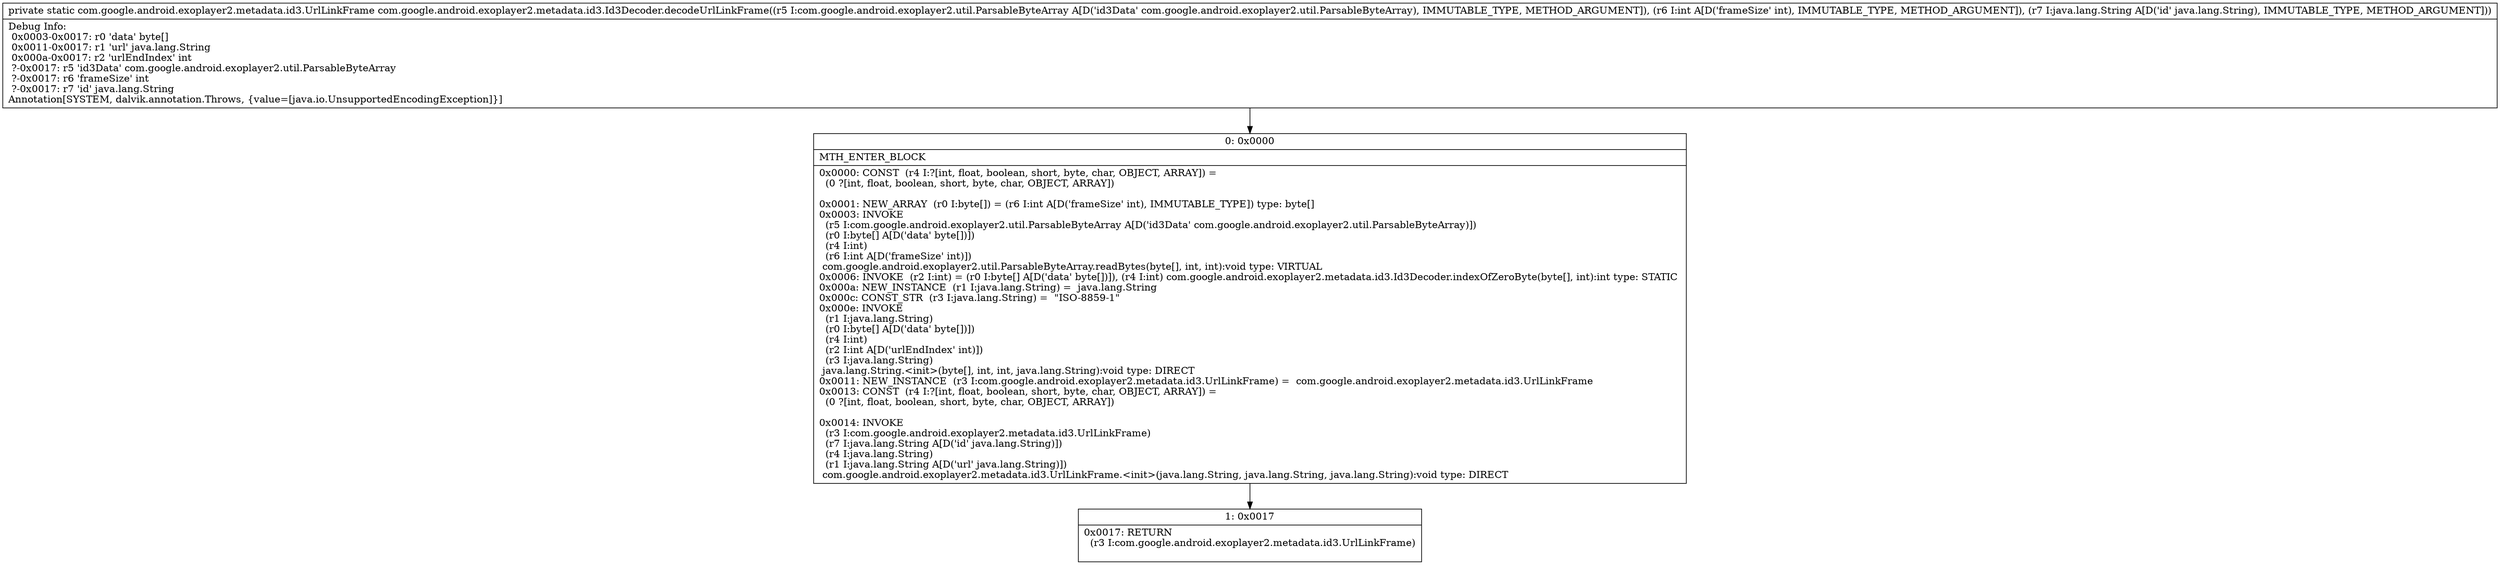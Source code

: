digraph "CFG forcom.google.android.exoplayer2.metadata.id3.Id3Decoder.decodeUrlLinkFrame(Lcom\/google\/android\/exoplayer2\/util\/ParsableByteArray;ILjava\/lang\/String;)Lcom\/google\/android\/exoplayer2\/metadata\/id3\/UrlLinkFrame;" {
Node_0 [shape=record,label="{0\:\ 0x0000|MTH_ENTER_BLOCK\l|0x0000: CONST  (r4 I:?[int, float, boolean, short, byte, char, OBJECT, ARRAY]) = \l  (0 ?[int, float, boolean, short, byte, char, OBJECT, ARRAY])\l \l0x0001: NEW_ARRAY  (r0 I:byte[]) = (r6 I:int A[D('frameSize' int), IMMUTABLE_TYPE]) type: byte[] \l0x0003: INVOKE  \l  (r5 I:com.google.android.exoplayer2.util.ParsableByteArray A[D('id3Data' com.google.android.exoplayer2.util.ParsableByteArray)])\l  (r0 I:byte[] A[D('data' byte[])])\l  (r4 I:int)\l  (r6 I:int A[D('frameSize' int)])\l com.google.android.exoplayer2.util.ParsableByteArray.readBytes(byte[], int, int):void type: VIRTUAL \l0x0006: INVOKE  (r2 I:int) = (r0 I:byte[] A[D('data' byte[])]), (r4 I:int) com.google.android.exoplayer2.metadata.id3.Id3Decoder.indexOfZeroByte(byte[], int):int type: STATIC \l0x000a: NEW_INSTANCE  (r1 I:java.lang.String) =  java.lang.String \l0x000c: CONST_STR  (r3 I:java.lang.String) =  \"ISO\-8859\-1\" \l0x000e: INVOKE  \l  (r1 I:java.lang.String)\l  (r0 I:byte[] A[D('data' byte[])])\l  (r4 I:int)\l  (r2 I:int A[D('urlEndIndex' int)])\l  (r3 I:java.lang.String)\l java.lang.String.\<init\>(byte[], int, int, java.lang.String):void type: DIRECT \l0x0011: NEW_INSTANCE  (r3 I:com.google.android.exoplayer2.metadata.id3.UrlLinkFrame) =  com.google.android.exoplayer2.metadata.id3.UrlLinkFrame \l0x0013: CONST  (r4 I:?[int, float, boolean, short, byte, char, OBJECT, ARRAY]) = \l  (0 ?[int, float, boolean, short, byte, char, OBJECT, ARRAY])\l \l0x0014: INVOKE  \l  (r3 I:com.google.android.exoplayer2.metadata.id3.UrlLinkFrame)\l  (r7 I:java.lang.String A[D('id' java.lang.String)])\l  (r4 I:java.lang.String)\l  (r1 I:java.lang.String A[D('url' java.lang.String)])\l com.google.android.exoplayer2.metadata.id3.UrlLinkFrame.\<init\>(java.lang.String, java.lang.String, java.lang.String):void type: DIRECT \l}"];
Node_1 [shape=record,label="{1\:\ 0x0017|0x0017: RETURN  \l  (r3 I:com.google.android.exoplayer2.metadata.id3.UrlLinkFrame)\l \l}"];
MethodNode[shape=record,label="{private static com.google.android.exoplayer2.metadata.id3.UrlLinkFrame com.google.android.exoplayer2.metadata.id3.Id3Decoder.decodeUrlLinkFrame((r5 I:com.google.android.exoplayer2.util.ParsableByteArray A[D('id3Data' com.google.android.exoplayer2.util.ParsableByteArray), IMMUTABLE_TYPE, METHOD_ARGUMENT]), (r6 I:int A[D('frameSize' int), IMMUTABLE_TYPE, METHOD_ARGUMENT]), (r7 I:java.lang.String A[D('id' java.lang.String), IMMUTABLE_TYPE, METHOD_ARGUMENT]))  | Debug Info:\l  0x0003\-0x0017: r0 'data' byte[]\l  0x0011\-0x0017: r1 'url' java.lang.String\l  0x000a\-0x0017: r2 'urlEndIndex' int\l  ?\-0x0017: r5 'id3Data' com.google.android.exoplayer2.util.ParsableByteArray\l  ?\-0x0017: r6 'frameSize' int\l  ?\-0x0017: r7 'id' java.lang.String\lAnnotation[SYSTEM, dalvik.annotation.Throws, \{value=[java.io.UnsupportedEncodingException]\}]\l}"];
MethodNode -> Node_0;
Node_0 -> Node_1;
}

